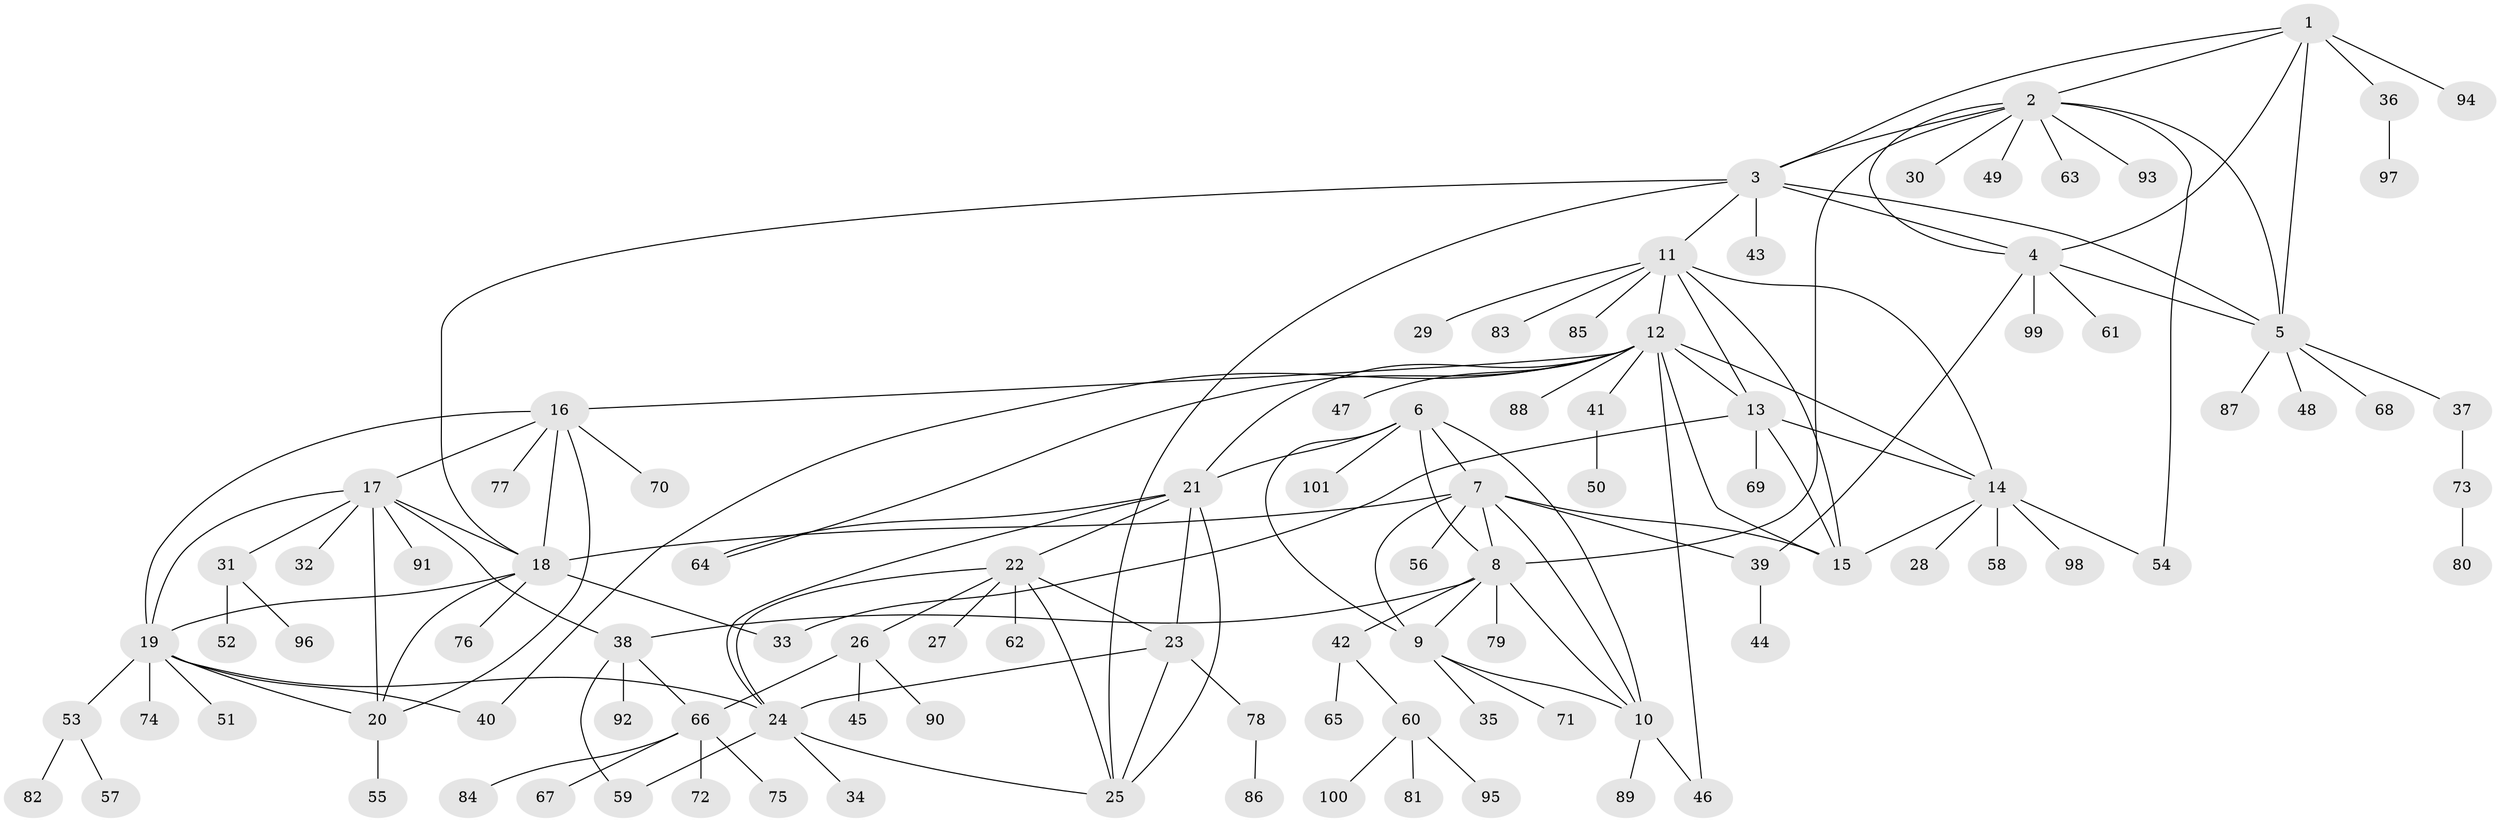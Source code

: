// coarse degree distribution, {6: 0.0547945205479452, 10: 0.0136986301369863, 13: 0.0136986301369863, 7: 0.0547945205479452, 8: 0.0547945205479452, 5: 0.0547945205479452, 11: 0.0136986301369863, 4: 0.0273972602739726, 1: 0.589041095890411, 2: 0.1095890410958904, 3: 0.0136986301369863}
// Generated by graph-tools (version 1.1) at 2025/24/03/03/25 07:24:14]
// undirected, 101 vertices, 145 edges
graph export_dot {
graph [start="1"]
  node [color=gray90,style=filled];
  1;
  2;
  3;
  4;
  5;
  6;
  7;
  8;
  9;
  10;
  11;
  12;
  13;
  14;
  15;
  16;
  17;
  18;
  19;
  20;
  21;
  22;
  23;
  24;
  25;
  26;
  27;
  28;
  29;
  30;
  31;
  32;
  33;
  34;
  35;
  36;
  37;
  38;
  39;
  40;
  41;
  42;
  43;
  44;
  45;
  46;
  47;
  48;
  49;
  50;
  51;
  52;
  53;
  54;
  55;
  56;
  57;
  58;
  59;
  60;
  61;
  62;
  63;
  64;
  65;
  66;
  67;
  68;
  69;
  70;
  71;
  72;
  73;
  74;
  75;
  76;
  77;
  78;
  79;
  80;
  81;
  82;
  83;
  84;
  85;
  86;
  87;
  88;
  89;
  90;
  91;
  92;
  93;
  94;
  95;
  96;
  97;
  98;
  99;
  100;
  101;
  1 -- 2;
  1 -- 3;
  1 -- 4;
  1 -- 5;
  1 -- 36;
  1 -- 94;
  2 -- 3;
  2 -- 4;
  2 -- 5;
  2 -- 8;
  2 -- 30;
  2 -- 49;
  2 -- 54;
  2 -- 63;
  2 -- 93;
  3 -- 4;
  3 -- 5;
  3 -- 11;
  3 -- 18;
  3 -- 25;
  3 -- 43;
  4 -- 5;
  4 -- 39;
  4 -- 61;
  4 -- 99;
  5 -- 37;
  5 -- 48;
  5 -- 68;
  5 -- 87;
  6 -- 7;
  6 -- 8;
  6 -- 9;
  6 -- 10;
  6 -- 21;
  6 -- 101;
  7 -- 8;
  7 -- 9;
  7 -- 10;
  7 -- 15;
  7 -- 18;
  7 -- 39;
  7 -- 56;
  8 -- 9;
  8 -- 10;
  8 -- 38;
  8 -- 42;
  8 -- 79;
  9 -- 10;
  9 -- 35;
  9 -- 71;
  10 -- 46;
  10 -- 89;
  11 -- 12;
  11 -- 13;
  11 -- 14;
  11 -- 15;
  11 -- 29;
  11 -- 83;
  11 -- 85;
  12 -- 13;
  12 -- 14;
  12 -- 15;
  12 -- 16;
  12 -- 21;
  12 -- 40;
  12 -- 41;
  12 -- 46;
  12 -- 47;
  12 -- 64;
  12 -- 88;
  13 -- 14;
  13 -- 15;
  13 -- 33;
  13 -- 69;
  14 -- 15;
  14 -- 28;
  14 -- 54;
  14 -- 58;
  14 -- 98;
  16 -- 17;
  16 -- 18;
  16 -- 19;
  16 -- 20;
  16 -- 70;
  16 -- 77;
  17 -- 18;
  17 -- 19;
  17 -- 20;
  17 -- 31;
  17 -- 32;
  17 -- 38;
  17 -- 91;
  18 -- 19;
  18 -- 20;
  18 -- 33;
  18 -- 76;
  19 -- 20;
  19 -- 24;
  19 -- 40;
  19 -- 51;
  19 -- 53;
  19 -- 74;
  20 -- 55;
  21 -- 22;
  21 -- 23;
  21 -- 24;
  21 -- 25;
  21 -- 64;
  22 -- 23;
  22 -- 24;
  22 -- 25;
  22 -- 26;
  22 -- 27;
  22 -- 62;
  23 -- 24;
  23 -- 25;
  23 -- 78;
  24 -- 25;
  24 -- 34;
  24 -- 59;
  26 -- 45;
  26 -- 66;
  26 -- 90;
  31 -- 52;
  31 -- 96;
  36 -- 97;
  37 -- 73;
  38 -- 59;
  38 -- 66;
  38 -- 92;
  39 -- 44;
  41 -- 50;
  42 -- 60;
  42 -- 65;
  53 -- 57;
  53 -- 82;
  60 -- 81;
  60 -- 95;
  60 -- 100;
  66 -- 67;
  66 -- 72;
  66 -- 75;
  66 -- 84;
  73 -- 80;
  78 -- 86;
}
